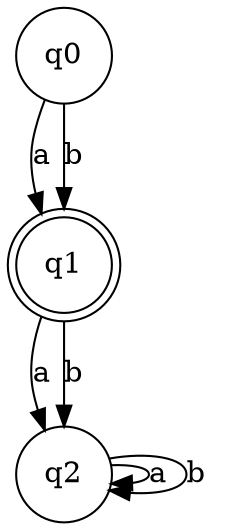 digraph myAutomaton {
"q0" [shape=circle]
"q1" [shape=doublecircle]
"q2" [shape=circle]

"q0" -> "q1" [label="a"]
"q0" -> "q1" [label="b"]
"q1" -> "q2" [label="a"]
"q1" -> "q2" [label="b"]
"q2" -> "q2" [label="a"]
"q2" -> "q2" [label="b"]
}

